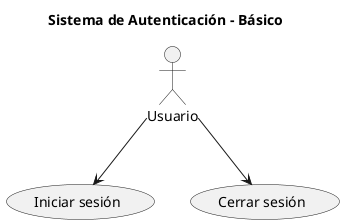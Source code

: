 @startuml
title Sistema de Autenticación - Básico

actor "Usuario" as U

usecase "Iniciar sesión" as UC_Login
usecase "Cerrar sesión" as UC_Logout

U --> UC_Login
U --> UC_Logout
@enduml
